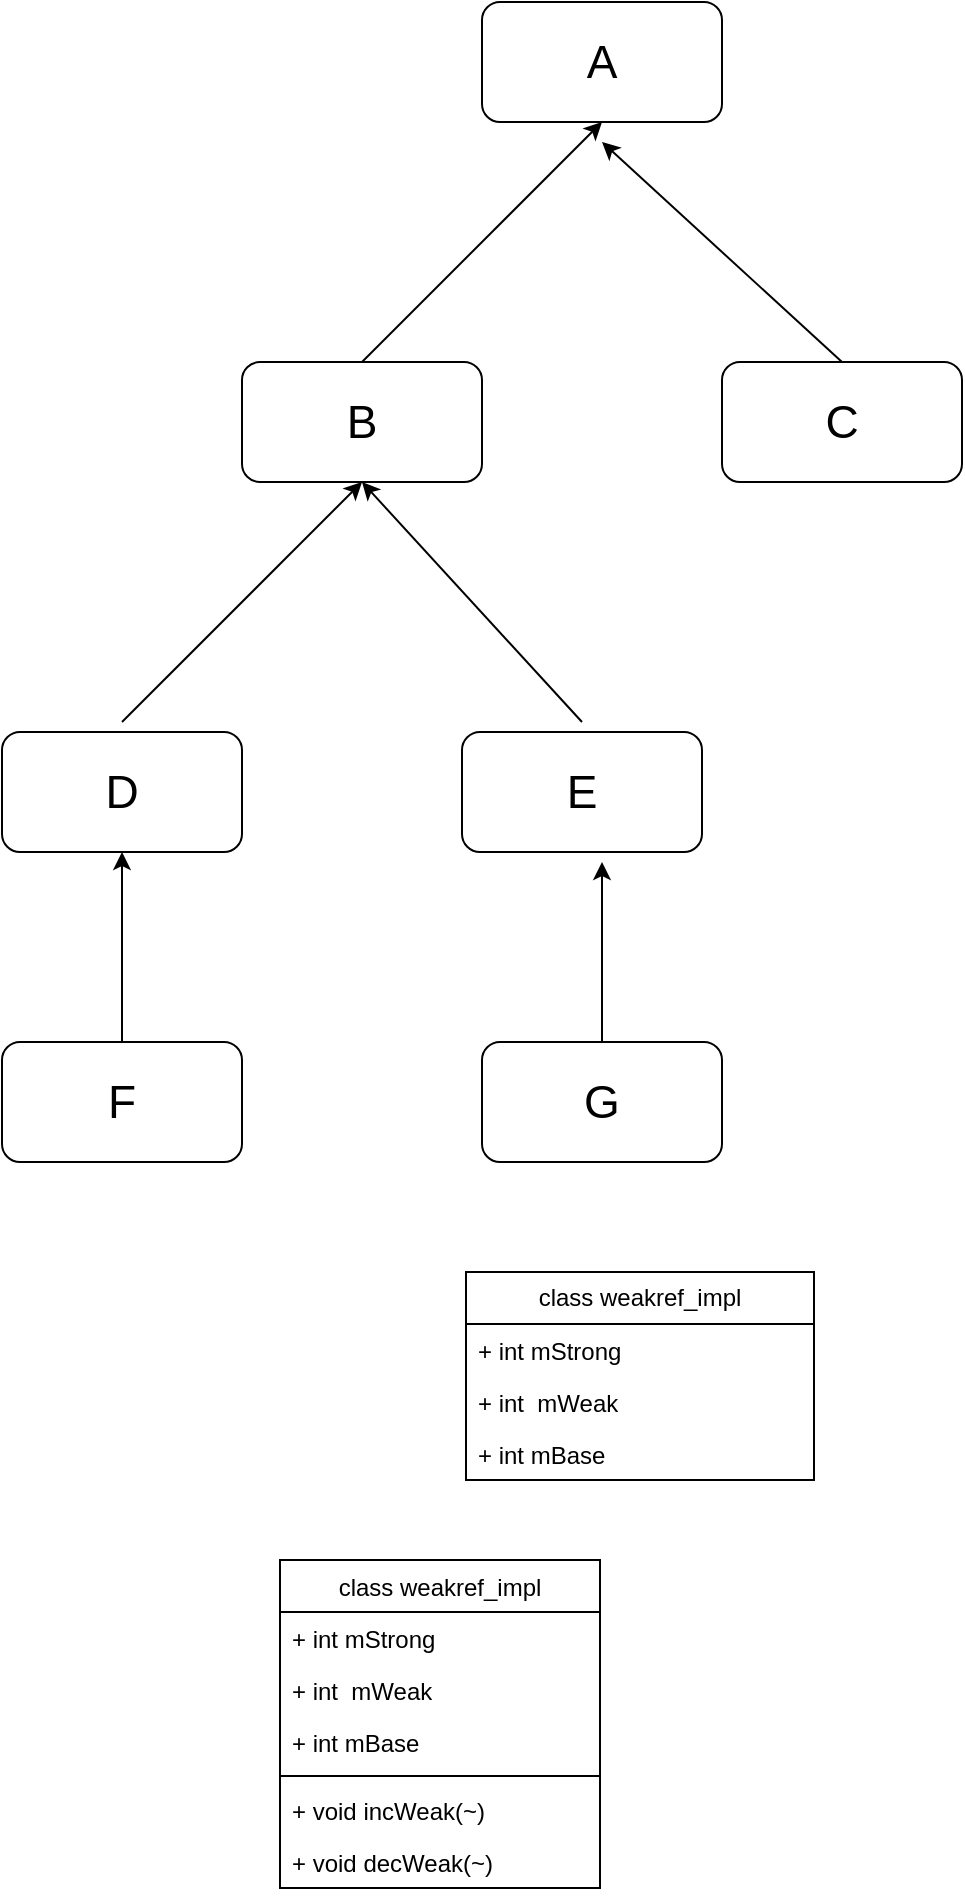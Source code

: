 <mxfile version="24.4.6" type="github">
  <diagram name="第 1 页" id="KUaCnSwi1LHXbk4u1nrY">
    <mxGraphModel dx="1050" dy="522" grid="0" gridSize="10" guides="1" tooltips="1" connect="1" arrows="1" fold="1" page="1" pageScale="1" pageWidth="827" pageHeight="1169" math="0" shadow="0">
      <root>
        <mxCell id="0" />
        <mxCell id="1" parent="0" />
        <mxCell id="LY-4_gos5T7Q-CrJYwD3-1" value="&lt;font data-sider-select-id=&quot;64f25eec-3b00-4891-acad-26ac1c2e392d&quot; style=&quot;font-size: 23px;&quot;&gt;A&lt;/font&gt;" style="rounded=1;whiteSpace=wrap;html=1;" parent="1" vertex="1">
          <mxGeometry x="250" y="160" width="120" height="60" as="geometry" />
        </mxCell>
        <mxCell id="LY-4_gos5T7Q-CrJYwD3-2" value="&lt;font data-sider-select-id=&quot;64f25eec-3b00-4891-acad-26ac1c2e392d&quot; style=&quot;font-size: 23px;&quot;&gt;B&lt;/font&gt;" style="rounded=1;whiteSpace=wrap;html=1;" parent="1" vertex="1">
          <mxGeometry x="130" y="340" width="120" height="60" as="geometry" />
        </mxCell>
        <mxCell id="LY-4_gos5T7Q-CrJYwD3-4" value="&lt;font data-sider-select-id=&quot;64f25eec-3b00-4891-acad-26ac1c2e392d&quot; style=&quot;font-size: 23px;&quot;&gt;C&lt;/font&gt;" style="rounded=1;whiteSpace=wrap;html=1;" parent="1" vertex="1">
          <mxGeometry x="370" y="340" width="120" height="60" as="geometry" />
        </mxCell>
        <mxCell id="LY-4_gos5T7Q-CrJYwD3-5" value="&lt;font data-sider-select-id=&quot;64f25eec-3b00-4891-acad-26ac1c2e392d&quot; style=&quot;font-size: 23px;&quot;&gt;D&lt;/font&gt;" style="rounded=1;whiteSpace=wrap;html=1;" parent="1" vertex="1">
          <mxGeometry x="10" y="525" width="120" height="60" as="geometry" />
        </mxCell>
        <mxCell id="LY-4_gos5T7Q-CrJYwD3-6" value="&lt;font data-sider-select-id=&quot;64f25eec-3b00-4891-acad-26ac1c2e392d&quot; style=&quot;font-size: 23px;&quot;&gt;G&lt;/font&gt;" style="rounded=1;whiteSpace=wrap;html=1;" parent="1" vertex="1">
          <mxGeometry x="250" y="680" width="120" height="60" as="geometry" />
        </mxCell>
        <mxCell id="LY-4_gos5T7Q-CrJYwD3-7" value="&lt;font data-sider-select-id=&quot;64f25eec-3b00-4891-acad-26ac1c2e392d&quot; style=&quot;font-size: 23px;&quot;&gt;F&lt;/font&gt;" style="rounded=1;whiteSpace=wrap;html=1;" parent="1" vertex="1">
          <mxGeometry x="10" y="680" width="120" height="60" as="geometry" />
        </mxCell>
        <mxCell id="LY-4_gos5T7Q-CrJYwD3-8" value="&lt;font data-sider-select-id=&quot;64f25eec-3b00-4891-acad-26ac1c2e392d&quot; style=&quot;font-size: 23px;&quot;&gt;E&lt;/font&gt;" style="rounded=1;whiteSpace=wrap;html=1;" parent="1" vertex="1">
          <mxGeometry x="240" y="525" width="120" height="60" as="geometry" />
        </mxCell>
        <mxCell id="LY-4_gos5T7Q-CrJYwD3-9" value="" style="endArrow=classic;html=1;rounded=0;exitX=0.5;exitY=0;exitDx=0;exitDy=0;" parent="1" source="LY-4_gos5T7Q-CrJYwD3-2" edge="1">
          <mxGeometry width="50" height="50" relative="1" as="geometry">
            <mxPoint x="260" y="270" as="sourcePoint" />
            <mxPoint x="310" y="220" as="targetPoint" />
          </mxGeometry>
        </mxCell>
        <mxCell id="LY-4_gos5T7Q-CrJYwD3-10" value="" style="endArrow=classic;html=1;rounded=0;exitX=0.5;exitY=0;exitDx=0;exitDy=0;" parent="1" source="LY-4_gos5T7Q-CrJYwD3-4" edge="1">
          <mxGeometry width="50" height="50" relative="1" as="geometry">
            <mxPoint x="320" y="300" as="sourcePoint" />
            <mxPoint x="310" y="230" as="targetPoint" />
          </mxGeometry>
        </mxCell>
        <mxCell id="LY-4_gos5T7Q-CrJYwD3-13" value="" style="endArrow=classic;html=1;rounded=0;entryX=0.5;entryY=1;entryDx=0;entryDy=0;" parent="1" target="LY-4_gos5T7Q-CrJYwD3-2" edge="1">
          <mxGeometry width="50" height="50" relative="1" as="geometry">
            <mxPoint x="70" y="520" as="sourcePoint" />
            <mxPoint x="120" y="470" as="targetPoint" />
          </mxGeometry>
        </mxCell>
        <mxCell id="LY-4_gos5T7Q-CrJYwD3-14" value="" style="endArrow=classic;html=1;rounded=0;entryX=0.5;entryY=1;entryDx=0;entryDy=0;" parent="1" target="LY-4_gos5T7Q-CrJYwD3-2" edge="1">
          <mxGeometry width="50" height="50" relative="1" as="geometry">
            <mxPoint x="300" y="520" as="sourcePoint" />
            <mxPoint x="310" y="330" as="targetPoint" />
          </mxGeometry>
        </mxCell>
        <mxCell id="LY-4_gos5T7Q-CrJYwD3-15" value="" style="endArrow=classic;html=1;rounded=0;entryX=0.5;entryY=1;entryDx=0;entryDy=0;exitX=0.5;exitY=0;exitDx=0;exitDy=0;" parent="1" source="LY-4_gos5T7Q-CrJYwD3-7" target="LY-4_gos5T7Q-CrJYwD3-5" edge="1">
          <mxGeometry width="50" height="50" relative="1" as="geometry">
            <mxPoint x="40" y="650" as="sourcePoint" />
            <mxPoint x="90" y="600" as="targetPoint" />
          </mxGeometry>
        </mxCell>
        <mxCell id="LY-4_gos5T7Q-CrJYwD3-17" value="" style="endArrow=classic;html=1;rounded=0;exitX=0.5;exitY=0;exitDx=0;exitDy=0;" parent="1" source="LY-4_gos5T7Q-CrJYwD3-6" edge="1">
          <mxGeometry width="50" height="50" relative="1" as="geometry">
            <mxPoint x="390" y="650" as="sourcePoint" />
            <mxPoint x="310" y="590" as="targetPoint" />
          </mxGeometry>
        </mxCell>
        <mxCell id="brQtk5XKzdwoA8DNAGKh-1" value="class weakref_impl" style="swimlane;fontStyle=0;childLayout=stackLayout;horizontal=1;startSize=26;fillColor=none;horizontalStack=0;resizeParent=1;resizeParentMax=0;resizeLast=0;collapsible=1;marginBottom=0;whiteSpace=wrap;html=1;" vertex="1" parent="1">
          <mxGeometry x="242" y="795" width="174" height="104" as="geometry" />
        </mxCell>
        <mxCell id="brQtk5XKzdwoA8DNAGKh-2" value="+ int mStrong" style="text;strokeColor=none;fillColor=none;align=left;verticalAlign=top;spacingLeft=4;spacingRight=4;overflow=hidden;rotatable=0;points=[[0,0.5],[1,0.5]];portConstraint=eastwest;whiteSpace=wrap;html=1;" vertex="1" parent="brQtk5XKzdwoA8DNAGKh-1">
          <mxGeometry y="26" width="174" height="26" as="geometry" />
        </mxCell>
        <mxCell id="brQtk5XKzdwoA8DNAGKh-3" value="+ int&amp;nbsp; mWeak" style="text;strokeColor=none;fillColor=none;align=left;verticalAlign=top;spacingLeft=4;spacingRight=4;overflow=hidden;rotatable=0;points=[[0,0.5],[1,0.5]];portConstraint=eastwest;whiteSpace=wrap;html=1;" vertex="1" parent="brQtk5XKzdwoA8DNAGKh-1">
          <mxGeometry y="52" width="174" height="26" as="geometry" />
        </mxCell>
        <mxCell id="brQtk5XKzdwoA8DNAGKh-4" value="+ int mBase" style="text;strokeColor=none;fillColor=none;align=left;verticalAlign=top;spacingLeft=4;spacingRight=4;overflow=hidden;rotatable=0;points=[[0,0.5],[1,0.5]];portConstraint=eastwest;whiteSpace=wrap;html=1;" vertex="1" parent="brQtk5XKzdwoA8DNAGKh-1">
          <mxGeometry y="78" width="174" height="26" as="geometry" />
        </mxCell>
        <mxCell id="brQtk5XKzdwoA8DNAGKh-18" value="&lt;span style=&quot;font-weight: 400;&quot;&gt;class weakref_impl&lt;/span&gt;" style="swimlane;fontStyle=1;align=center;verticalAlign=top;childLayout=stackLayout;horizontal=1;startSize=26;horizontalStack=0;resizeParent=1;resizeParentMax=0;resizeLast=0;collapsible=1;marginBottom=0;whiteSpace=wrap;html=1;" vertex="1" parent="1">
          <mxGeometry x="149" y="939" width="160" height="164" as="geometry" />
        </mxCell>
        <mxCell id="brQtk5XKzdwoA8DNAGKh-22" value="+ int mStrong" style="text;strokeColor=none;fillColor=none;align=left;verticalAlign=top;spacingLeft=4;spacingRight=4;overflow=hidden;rotatable=0;points=[[0,0.5],[1,0.5]];portConstraint=eastwest;whiteSpace=wrap;html=1;" vertex="1" parent="brQtk5XKzdwoA8DNAGKh-18">
          <mxGeometry y="26" width="160" height="26" as="geometry" />
        </mxCell>
        <mxCell id="brQtk5XKzdwoA8DNAGKh-19" value="+ int&amp;nbsp; mWeak" style="text;strokeColor=none;fillColor=none;align=left;verticalAlign=top;spacingLeft=4;spacingRight=4;overflow=hidden;rotatable=0;points=[[0,0.5],[1,0.5]];portConstraint=eastwest;whiteSpace=wrap;html=1;" vertex="1" parent="brQtk5XKzdwoA8DNAGKh-18">
          <mxGeometry y="52" width="160" height="26" as="geometry" />
        </mxCell>
        <mxCell id="brQtk5XKzdwoA8DNAGKh-23" value="+ int mBase" style="text;strokeColor=none;fillColor=none;align=left;verticalAlign=top;spacingLeft=4;spacingRight=4;overflow=hidden;rotatable=0;points=[[0,0.5],[1,0.5]];portConstraint=eastwest;whiteSpace=wrap;html=1;" vertex="1" parent="brQtk5XKzdwoA8DNAGKh-18">
          <mxGeometry y="78" width="160" height="26" as="geometry" />
        </mxCell>
        <mxCell id="brQtk5XKzdwoA8DNAGKh-20" value="" style="line;strokeWidth=1;fillColor=none;align=left;verticalAlign=middle;spacingTop=-1;spacingLeft=3;spacingRight=3;rotatable=0;labelPosition=right;points=[];portConstraint=eastwest;strokeColor=inherit;" vertex="1" parent="brQtk5XKzdwoA8DNAGKh-18">
          <mxGeometry y="104" width="160" height="8" as="geometry" />
        </mxCell>
        <mxCell id="brQtk5XKzdwoA8DNAGKh-21" value="+ void incWeak(~)" style="text;strokeColor=none;fillColor=none;align=left;verticalAlign=top;spacingLeft=4;spacingRight=4;overflow=hidden;rotatable=0;points=[[0,0.5],[1,0.5]];portConstraint=eastwest;whiteSpace=wrap;html=1;" vertex="1" parent="brQtk5XKzdwoA8DNAGKh-18">
          <mxGeometry y="112" width="160" height="26" as="geometry" />
        </mxCell>
        <mxCell id="brQtk5XKzdwoA8DNAGKh-24" value="+ void decWeak(~)" style="text;strokeColor=none;fillColor=none;align=left;verticalAlign=top;spacingLeft=4;spacingRight=4;overflow=hidden;rotatable=0;points=[[0,0.5],[1,0.5]];portConstraint=eastwest;whiteSpace=wrap;html=1;" vertex="1" parent="brQtk5XKzdwoA8DNAGKh-18">
          <mxGeometry y="138" width="160" height="26" as="geometry" />
        </mxCell>
      </root>
    </mxGraphModel>
  </diagram>
</mxfile>

